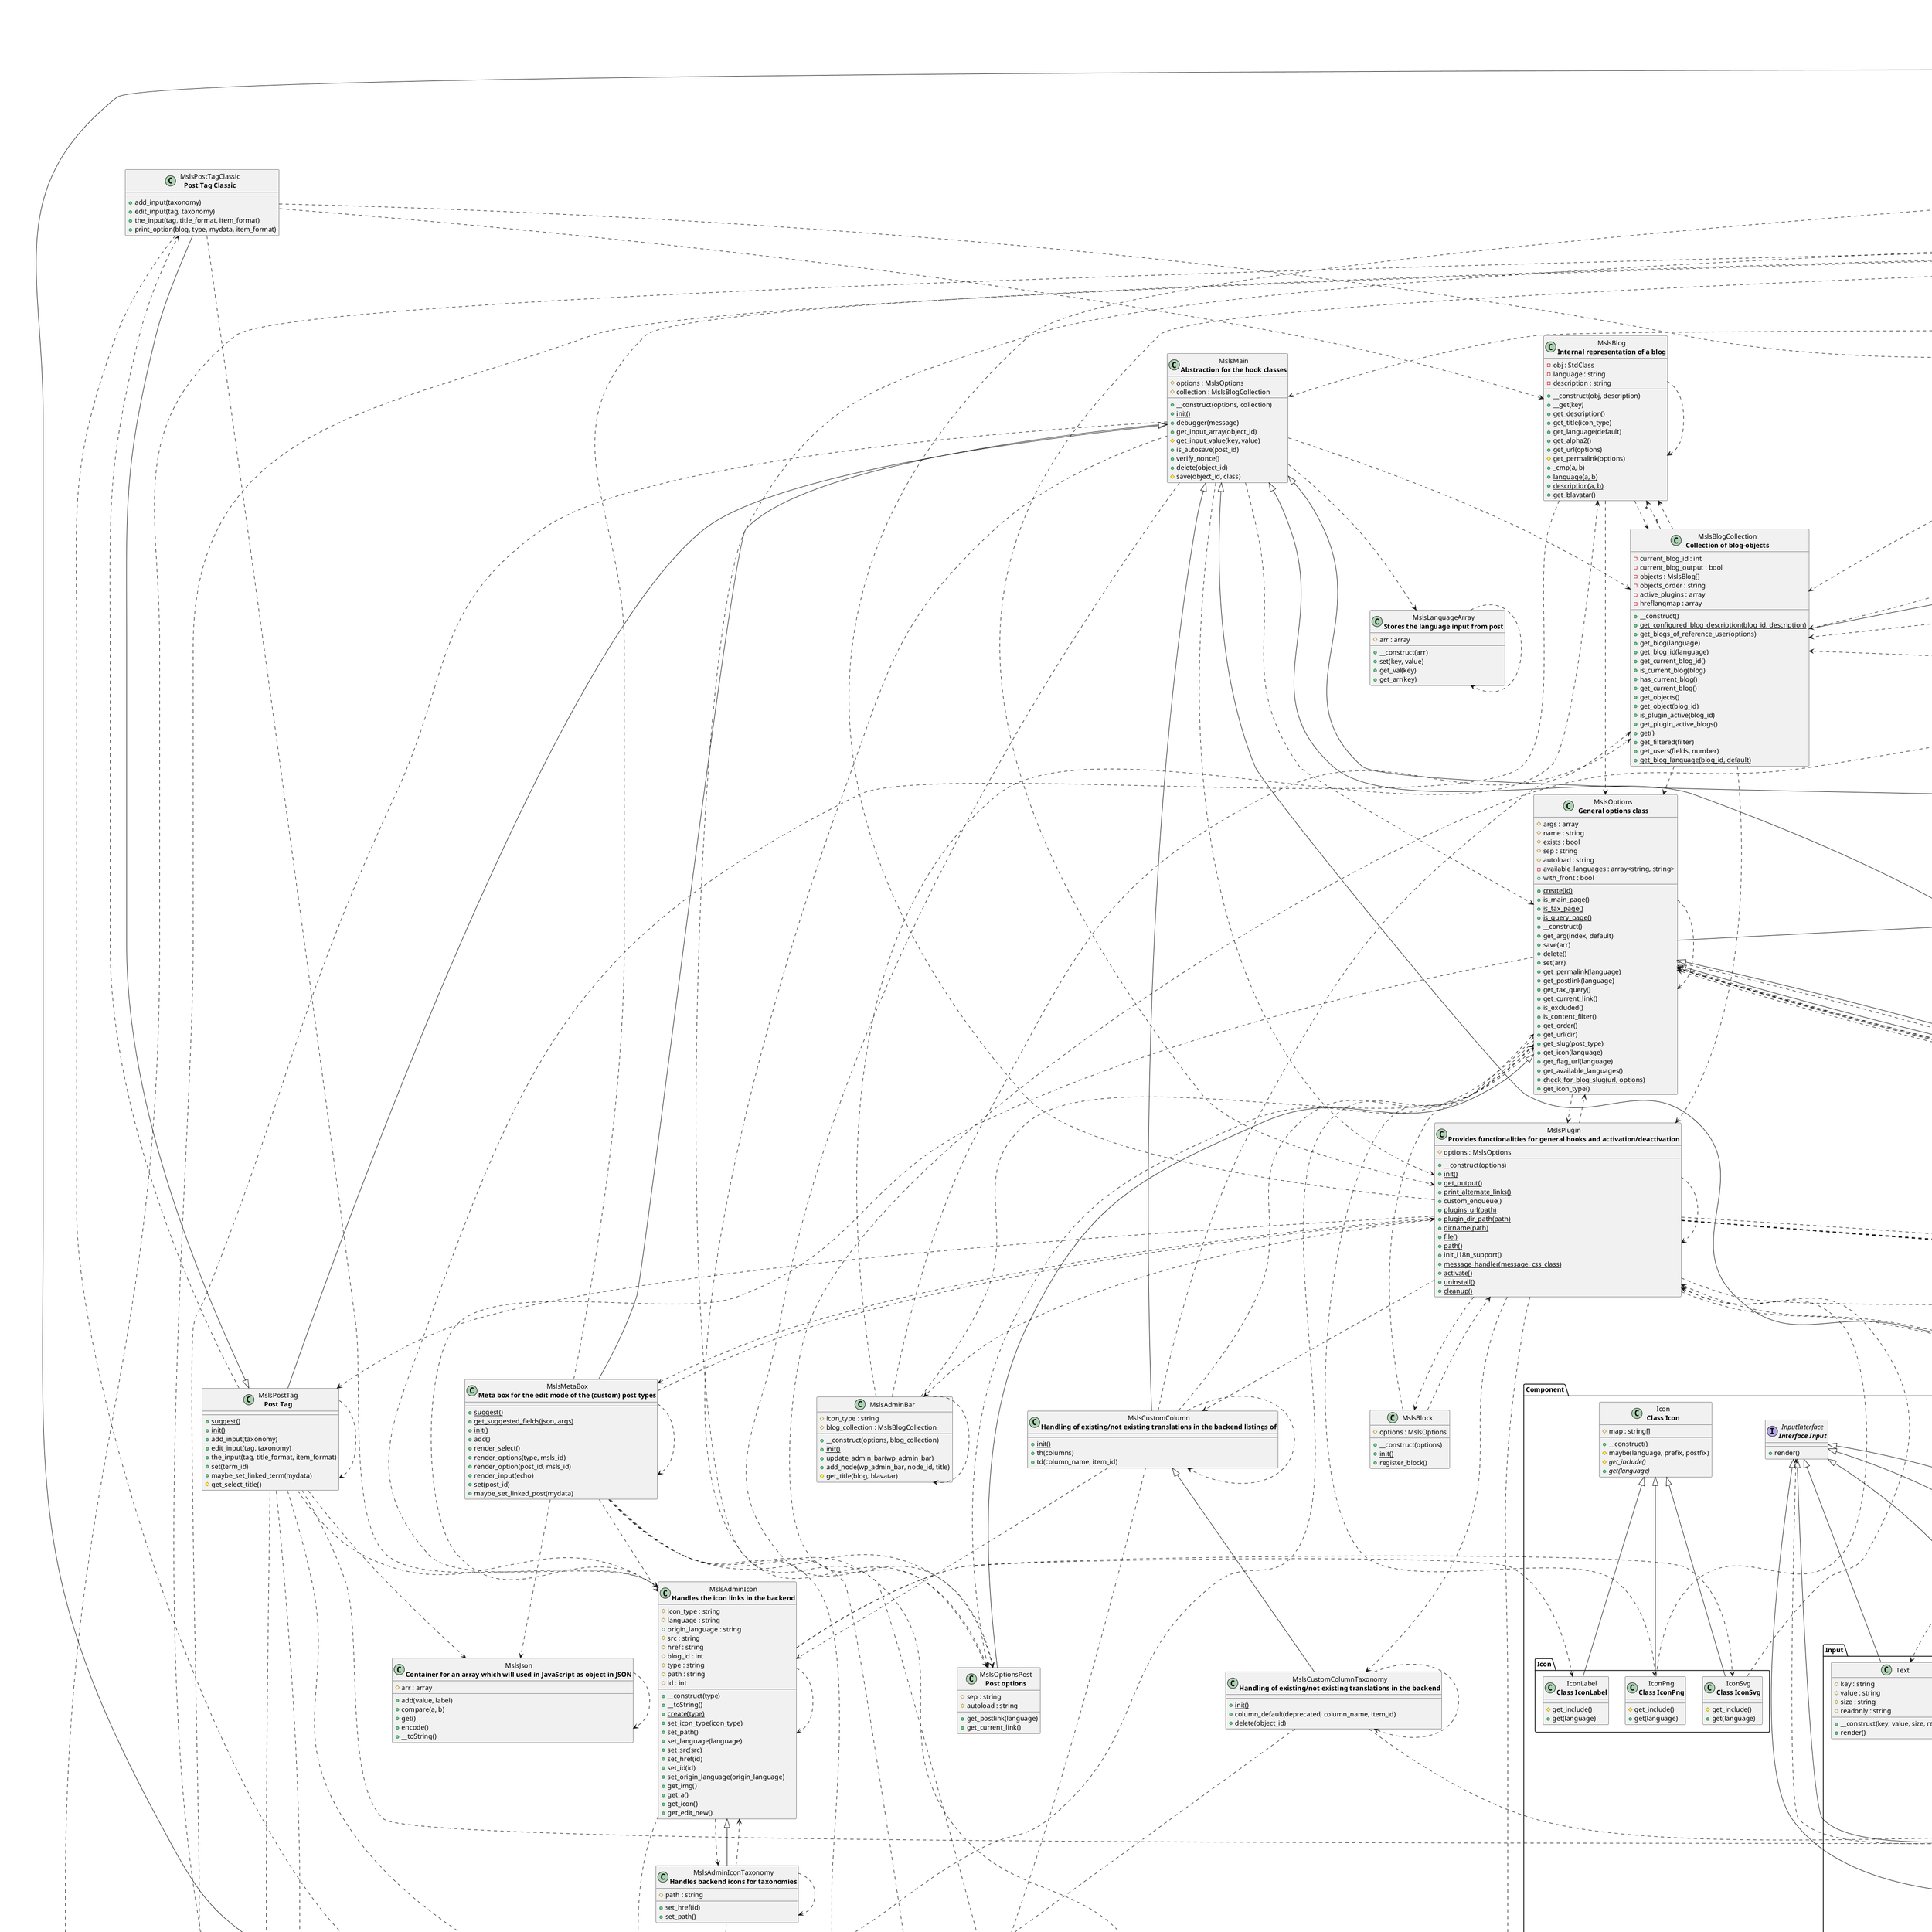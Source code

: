 @startuml class-diagram
  class "MslsCustomColumnTaxonomy\n<b>Handling of existing/not existing translations in the backend</b>" as MslsCustomColumnTaxonomy {
    {static} +init()
    +column_default(deprecated, column_name, item_id)
    +delete(object_id)
  }
  class "MslsCustomFilter\n<b>Adding custom filter to posts/pages table.</b>" as MslsCustomFilter {
    {static} +init()
    +add_filter()
    +execute_filter(query)
  }
  class "MslsBlock" as MslsBlock {
    #options : MslsOptions
    +__construct(options)
    {static} +init()
    +register_block()
  }
  class "MslsOptionsQuery\n<b>MslsOptionsQuery</b>" as MslsOptionsQuery {
    +with_front : bool
    #sql_cache : MslsSqlCacher
    +__construct(sql_cache)
    {static} +get_params()
    {static} +create(id)
    +get_postlink(language)
  }
  class "MslsContentTypes\n<b>Supported content types</b>" as MslsContentTypes {
    #request : string
    #types : array
    {static} +create()
    +is_post_type()
    +is_taxonomy()
    +acl_request()
    {static} {abstract} +get()
    {abstract} +get_request()
  }
  class "MslsOptionsQueryMonth\n<b>MslsOptionsQueryMonth</b>" as MslsOptionsQueryMonth {
    #year : int
    #monthnum : int
    +__construct(sql_cache)
    {static} +get_params()
    +has_value(language)
    +get_current_link()
  }
  class "MslsTaxonomy\n<b>Content types: Taxonomies (Tags, Categories, ...)</b>" as MslsTaxonomy {
    #post_type : string
    +__construct()
    {static} +get()
    +get_request()
    +is_taxonomy()
    +acl_request()
    +get_post_type()
  }
  class "MslsPostTagClassic\n<b>Post Tag Classic</b>" as MslsPostTagClassic {
    +add_input(taxonomy)
    +edit_input(tag, taxonomy)
    +the_input(tag, title_format, item_format)
    +print_option(blog, type, mydata, item_format)
  }
  class "MslsPostType\n<b>Content types: Post types (Pages, Posts, ...)</b>" as MslsPostType {
    +__construct()
    {static} +get()
    +get_request()
    +is_post_type()
  }
  class "MslsPostTag\n<b>Post Tag</b>" as MslsPostTag {
    {static} +suggest()
    {static} +init()
    +add_input(taxonomy)
    +edit_input(tag, taxonomy)
    +the_input(tag, title_format, item_format)
    +set(term_id)
    +maybe_set_linked_term(mydata)
    #get_select_title()
  }
  class "MslsLanguageArray\n<b>Stores the language input from post</b>" as MslsLanguageArray {
    #arr : array
    +__construct(arr)
    +set(key, value)
    +get_val(key)
    +get_arr(key)
  }
  class "MslsOutput\n<b>Output in the frontend</b>" as MslsOutput {
    #tags : array
    +get(display, filter, exists)
    +get_alternate_links()
    +__toString()
    +get_tags()
    +set_tags(arr)
    +is_requirements_not_fulfilled(thing, exists, language)
  }
  class "MslsWidget\n<b>The standard widget of the Multisite Language Switcher</b>" as MslsWidget {
    +id_base : 
    +__construct()
    {static} +init()
    +widget(args, instance)
    +update(new_instance, old_instance)
    +form(instance)
  }
  class "MslsAdmin\n<b>Administration of the options</b>" as MslsAdmin {
    {static} +init()
    +get_menu_slug()
    +get_options_page_link()
    +__call(method, args)
    +has_problems()
    +render()
    +subsubsub()
    +register()
    +language_section()
    +main_section()
    +advanced_section()
    +rewrites_section()
    #add_settings_fields(map, section)
    +blog_language()
    +display()
    +admin_display()
    +reference_user()
    +description()
    +content_priority()
    +render_rewrite(key)
    +validate(arr)
    +set_blog_language(arr)
  }
  class "MslsLinkImageOnly\n<b>Link type: Image only</b>" as MslsLinkImageOnly {
    #format_string : string
    {static} +get_description()
  }
  class "MslsMetaBox\n<b>Meta box for the edit mode of the (custom) post types</b>" as MslsMetaBox {
    {static} +suggest()
    {static} +get_suggested_fields(json, args)
    {static} +init()
    +add()
    +render_select()
    +render_options(type, msls_id)
    +render_option(post_id, msls_id)
    +render_input(echo)
    +set(post_id)
    +maybe_set_linked_post(mydata)
  }
  class "MslsLinkTextImage\n<b>Link type: Text and image</b>" as MslsLinkTextImage {
    #format_string : string
    {static} +get_description()
  }
  class "MslsBlog\n<b>Internal representation of a blog</b>" as MslsBlog {
    -obj : StdClass
    -language : string
    -description : string
    +__construct(obj, description)
    +__get(key)
    +get_description()
    +get_title(icon_type)
    +get_language(default)
    +get_alpha2()
    +get_url(options)
    #get_permalink(options)
    {static} +_cmp(a, b)
    {static} +language(a, b)
    {static} +description(a, b)
    +get_blavatar()
  }
  class "MslsOptionsTaxTermCategory\n<b>MslsOptionsTaxTermCategory</b>" as MslsOptionsTaxTermCategory {
  }
  class "MslsOptionsQueryPostType\n<b>MslsOptionsQueryPostType</b>" as MslsOptionsQueryPostType {
    #post_type : string
    +__construct(sql_cache)
    {static} +get_params()
    +has_value(language)
    +get_current_link()
  }
  class "MslsOptionsPost\n<b>Post options</b>" as MslsOptionsPost {
    #sep : string
    #autoload : string
    +get_postlink(language)
    +get_current_link()
  }
  class "MslsAdminIcon\n<b>Handles the icon links in the backend</b>" as MslsAdminIcon {
    #icon_type : string
    #language : string
    +origin_language : string
    #src : string
    #href : string
    #blog_id : int
    #type : string
    #path : string
    #id : int
    +__construct(type)
    +__toString()
    {static} +create(type)
    +set_icon_type(icon_type)
    +set_path()
    +set_language(language)
    +set_src(src)
    +set_href(id)
    +set_id(id)
    +set_origin_language(origin_language)
    +get_img()
    +get_a()
    +get_icon()
    +get_edit_new()
  }
  class "MslsOptionsTax\n<b>MslsOptionsTax</b>" as MslsOptionsTax {
    #sep : string
    #autoload : string
    {static} +create(id)
    +get_tax_query()
    +get_postlink(language)
    +get_current_link()
    +get_term_link(term_id)
  }
  class "MslsRegistryInstance\n<b>Class MslsRegistryInstance</b>" as MslsRegistryInstance {
    {static} +instance()
  }
  class "MslsOptionsQueryDay\n<b>MslsOptionsQueryDay</b>" as MslsOptionsQueryDay {
    #year : int
    #monthnum : int
    #day : int
    +__construct(sql_cache)
    {static} +get_params()
    +has_value(language)
    +get_current_link()
  }
  class "MslsRegistry\n<b>Registry instead of singletons</b>" as MslsRegistry {
    {static} -arr : string[]
    {static} -instance : MslsRegistry
    -get(key)
    -set(key, instance)
    {static} +instance()
    {static} +get_object(key)
    {static} +set_object(key, instance)
  }
  class "MslsCustomColumn\n<b>Handling of existing/not existing translations in the backend listings of</b>" as MslsCustomColumn {
    {static} +init()
    +th(columns)
    +td(column_name, item_id)
  }
  class "MslsGetSet\n<b>Generic class for overloading properties</b>" as MslsGetSet {
    #arr : array
    +__set(key, value)
    +__get(key)
    +__isset(key)
    +__unset(key)
    +reset()
    +has_value(key)
    +is_empty()
    +get_arr()
  }
  class "MslsShortCode" as MslsShortCode {
    #options : MslsOptions
    +__construct(options)
    {static} +init()
    +render_widget()
  }
  class "MslsSqlCacher\n<b>Wrapper to avoid direct SQL without caching</b>" as MslsSqlCacher {
    #db : wpdb
    #cache_key : string
    #expire : int
    +__construct(db, cache_key, expire)
    {static} +create(caller, params, expire)
    +__get(name)
    +__call(method, args)
  }
  class "MslsOptionsQueryYear\n<b>OptionsQueryYear</b>" as MslsOptionsQueryYear {
    #year : int
    +__construct(sql_cache)
    {static} +get_params()
    +has_value(language)
    +get_current_link()
  }
  class "MslsFields" as MslsFields {
  }
  class "MslsOptionsTaxTerm\n<b>MslsOptionsTaxTerm</b>" as MslsOptionsTaxTerm {
    +with_front : bool
    +check_base(url, options)
    {static} #get_base_defined(tax_query)
    {static} #get_base_option()
  }
  class "MslsPlugin\n<b>Provides functionalities for general hooks and activation/deactivation</b>" as MslsPlugin {
    #options : MslsOptions
    +__construct(options)
    {static} +init()
    {static} +get_output()
    {static} +print_alternate_links()
    +custom_enqueue()
    {static} +plugins_url(path)
    {static} +plugin_dir_path(path)
    {static} +dirname(path)
    {static} +file()
    {static} +path()
    +init_i18n_support()
    {static} +message_handler(message, css_class)
    {static} +activate()
    {static} +uninstall()
    {static} +cleanup()
  }
  class "MslsContentFilter" as MslsContentFilter {
    #options : MslsOptions
    +__construct(options)
    {static} +init()
    +content_filter(content)
    +filter_string(pref, post)
  }
  class "MslsBlogCollection\n<b>Collection of blog-objects</b>" as MslsBlogCollection {
    -current_blog_id : int
    -current_blog_output : bool
    -objects : MslsBlog[]
    -objects_order : string
    -active_plugins : array
    -hreflangmap : array
    +__construct()
    {static} +get_configured_blog_description(blog_id, description)
    +get_blogs_of_reference_user(options)
    +get_blog(language)
    +get_blog_id(language)
    +get_current_blog_id()
    +is_current_blog(blog)
    +has_current_blog()
    +get_current_blog()
    +get_objects()
    +get_object(blog_id)
    +is_plugin_active(blog_id)
    +get_plugin_active_blogs()
    +get()
    +get_filtered(filter)
    +get_users(fields, number)
    {static} +get_blog_language(blog_id, default)
  }
  class "MslsRequest" as MslsRequest {
    {static} +get_config(name)
    {static} +has_var(name, input_type)
    {static} +get_var(name, input_type)
    {static} +get(name, default)
    {static} +isset(keys)
    {static} +get_request(keys, default)
  }
  class "MslsOptions\n<b>General options class</b>" as MslsOptions {
    #args : array
    #name : string
    #exists : bool
    #sep : string
    #autoload : string
    -available_languages : array<string, string>
    +with_front : bool
    {static} +create(id)
    {static} +is_main_page()
    {static} +is_tax_page()
    {static} +is_query_page()
    +__construct()
    +get_arg(index, default)
    +save(arr)
    +delete()
    +set(arr)
    +get_permalink(language)
    +get_postlink(language)
    +get_tax_query()
    +get_current_link()
    +is_excluded()
    +is_content_filter()
    +get_order()
    +get_url(dir)
    +get_slug(post_type)
    +get_icon(language)
    +get_flag_url(language)
    +get_available_languages()
    {static} +check_for_blog_slug(url, options)
    +get_icon_type()
  }
  class "MslsAdminBar" as MslsAdminBar {
    #icon_type : string
    #blog_collection : MslsBlogCollection
    +__construct(options, blog_collection)
    {static} +init()
    +update_admin_bar(wp_admin_bar)
    +add_node(wp_admin_bar, node_id, title)
    #get_title(blog, blavatar)
  }
  class "MslsJson\n<b>Container for an array which will used in JavaScript as object in JSON</b>" as MslsJson {
    #arr : array
    +add(value, label)
    {static} +compare(a, b)
    +get()
    +encode()
    +__toString()
  }
  class "MslsOptionsQueryAuthor\n<b>MslsOptionsQueryAuthor</b>" as MslsOptionsQueryAuthor {
    #author_id : int
    +__construct(sql_cache)
    {static} +get_params()
    +has_value(language)
    +get_current_link()
  }
  class "MslsLink\n<b>Link type: Image and text</b>" as MslsLink {
    #format_string : string
    {static} +get_types()
    {static} +get_description()
    {static} +get_types_description()
    {static} +create(display)
    {static} +callback(x)
    +__toString()
  }
  class "MslsMain\n<b>Abstraction for the hook classes</b>" as MslsMain {
    #options : MslsOptions
    #collection : MslsBlogCollection
    +__construct(options, collection)
    {static} +init()
    +debugger(message)
    +get_input_array(object_id)
    #get_input_value(key, value)
    +is_autosave(post_id)
    +verify_nonce()
    +delete(object_id)
    #save(object_id, class)
  }
  class "MslsLinkTextOnly\n<b>Link type: Text only</b>" as MslsLinkTextOnly {
    #format_string : string
    {static} +get_description()
  }
  class "MslsAdminIconTaxonomy\n<b>Handles backend icons for taxonomies</b>" as MslsAdminIconTaxonomy {
    #path : string
    +set_href(id)
    +set_path()
  }
  package ContentImport as ContentImport {
    class "Relations\n<b>Class Relations</b>" as ContentImport_Relations {
      +to_create : MslsOptions[]
      #local_options : MslsOptions[]
      #import_coordinates : ImportCoordinates
      +__construct(import_coordinates)
      +merge(relations)
      +get_data()
      +create()
      #create_source_to_local()
      #create_local_to_source()
      +should_create(creator, dest_lang, dest_post_id)
    }
    class "ImportCoordinates" as ContentImport_ImportCoordinates {
      +source_blog_id : int
      +source_post_id : int
      +dest_blog_id : int
      +dest_post_id : int
      +source_post : WP_Post
      +source_lang : string
      +dest_lang : string
      +importers : array
      +validate()
      +get_importer_for(importer_type)
      +parse_importers_from_request()
      +set_importer_for(importer_type, slug)
    }
    class "MetaBox" as ContentImport_MetaBox {
      #data : 
      +render()
      #inline_thickbox_url(data)
      +print_modal_html()
      #inline_thickbox_html(echo, data)
    }
    class "Service\n<b>Class Service</b>" as ContentImport_Service {
      +register()
      +hook()
    }
    class "AttachmentPathFinder" as ContentImport_AttachmentPathFinder {
      +filter_srcset(sources, sizeArray, imageSrc, imageMeta, attachmentId)
      #has_import_data(attachment_id)
      +filter_attachment_url(url, attachment_id)
      #get_source_post(attachment_id, msls_imported)
    }
    class "ImportLogger" as ContentImport_ImportLogger {
      #levels_delimiter : 
      #data : 
      #import_coordinates : ImportCoordinates
      +__construct(import_coordinates)
      +merge(logger)
      +get_data()
      +save()
      +log_error(where, what)
      #log(where, what, root)
      #build_nested_array(path, what)
      #build_path(where)
      +get_levels_delimiter()
      +set_levels_delimiter(levels_delimiter)
      +log_success(where, what)
      +log_information(key, message)
      +get_error(where)
      #get_nested_value(where)
      +get_success(where)
      +get_information(key)
    }
    class "ContentImporter\n<b>Class ContentImporter</b>" as ContentImport_ContentImporter {
      #main : MslsMain
      #logger : ImportLogger
      #relations : Relations
      #handle : bool
      #has_created_post : int
      +__construct(main)
      +get_logger()
      +set_logger(logger)
      +get_relations()
      +set_relations(relations)
      +handle_import(data)
      #pre_flight_check(data)
      +parse_sources()
      #get_the_blog_post_ID(blog_id)
      #insert_blog_post(blog_id, data)
      +handle(handle)
      +import_content(import_coordinates, post_fields)
      #update_inserted_blog_post_data(blog_id, post_id, data)
      #redirect_to_blog_post(dest_blog_id, post_id)
      +filter_empty(empty)
    }
    package LogWriters as ContentImport.LogWriters {
      interface "LogWriter" as ContentImport_LogWriters_LogWriter {
        +write(data)
      }
      class "AdminNoticeLogger" as ContentImport_LogWriters_AdminNoticeLogger {
        #transient : 
        #import_coordinates : ImportCoordinates
        +write(data)
        #get_section_html(section_title, entries, escape_entries)
        +show_last_log(echo)
        +set_import_coordinates(import_coordinates)
        +get_transient()
      }
    }
    package Importers as ContentImport.Importers {
      interface "Importer" as ContentImport_Importers_Importer {
        +import(data)
        +set_import_coordinates(import_coordinates)
        +get_logger()
        +get_relations()
        {static} +info()
      }
      class "BaseImporter" as ContentImport_Importers_BaseImporter {
        +import_coordinates : ImportCoordinates
        +logger : ImportLogger
        +relations : Relations
        +__construct(import_coordinates, logger, relations)
        +import(data)
        +set_import_coordinates(import_coordinates)
        +get_logger()
        +get_relations()
        {static} +info()
      }
      class "PostFieldsImporters" as ContentImport_Importers_PostFieldsImporters {
        #importers_map : 
        +details()
      }
      class "Map" as ContentImport_Importers_Map {
        +make(import_coordinates)
        +factories()
      }
      class "TermsImporters" as ContentImport_Importers_TermsImporters {
        #importers_map : 
        +details()
      }
      class "WithRequestPostAttributes\n<b>Trait WithRequestPostAttributes</b>" as ContentImport_Importers_WithRequestPostAttributes {
        #read_post_type_from_request(default)
      }
      class "PostThumbnailImporters" as ContentImport_Importers_PostThumbnailImporters {
        #importers_map : 
        +details()
      }
      class "PostMetaImporters" as ContentImport_Importers_PostMetaImporters {
        #importers_map : 
        +details()
      }
      class "ImportersBaseFactory" as ContentImport_Importers_ImportersBaseFactory {
        #importers_map : array
        +make(import_coordinates)
        +details()
        +selected()
        #importers_info()
      }
      class "AttachmentsImporters" as ContentImport_Importers_AttachmentsImporters {
        #importers_map : 
        +details()
      }
      interface "ImportersFactory" as ContentImport_Importers_ImportersFactory {
        +make(import_coordinates)
        +details()
        +selected()
      }
      package PostMeta as ContentImport.Importers.PostMeta {
        class "Duplicating" as ContentImport_Importers_PostMeta_Duplicating {
          {static} +info()
          +import(data)
          +filter_post_meta(meta)
        }
      }
      package PostThumbnail as ContentImport.Importers.PostThumbnail {
        class "Linking\n<b>Class Linking</b>" as ContentImport_Importers_PostThumbnail_Linking {
          {static} +info()
          +import(data)
          #get_attachment_meta(source_post_thumbnail_id)
        }
      }
      package Terms as ContentImport.Importers.Terms {
        class "ShallowDuplicating\n<b>Class ShallowDuplicating</b>" as ContentImport_Importers_Terms_ShallowDuplicating {
          #reset_taxonomies : array
          {static} +info()
          +import(data)
          #create_local_term(term, msls_term, dest_lang)
          #filter_term_meta(meta, term)
          #update_object_terms(object_id, dest_term_id, taxonomy)
        }
      }
      package PostFields as ContentImport.Importers.PostFields {
        class "Duplicating\n<b>Class Duplicating</b>" as ContentImport_Importers_PostFields_Duplicating {
          {static} +info()
          +import(data)
          +filter_fields()
        }
      }
      package Attachments as ContentImport.Importers.Attachments {
        class "Linking\n<b>Class Linking</b>" as ContentImport_Importers_Attachments_Linking {
          {static} +info()
          +import(data)
        }
      }
    }
  }
  package Component as Component {
    class "Icon\n<b>Class Icon</b>" as Component_Icon {
      #map : string[]
      +__construct()
      #maybe(language, prefix, postfix)
      {abstract} #get_include()
      {abstract} +get(language)
    }
    interface "InputInterface\n<b>Interface Input</b>" as Component_InputInterface {
      +render()
    }
    package Input as Component.Input {
      class "Group\n<b>Class Options</b>" as Component_Input_Group {
        #arr : string[]
        #glue : string
        +__construct(glue)
        +add(input)
        +render()
      }
      class "Label\n<b>Class Label</b>" as Component_Input_Label {
        #key : string
        #text : string
        +__construct(key, text)
        +render()
      }
      class "Option\n<b>Class Option</b>" as Component_Input_Option {
        #key : string
        #value : string
        #selected : string
        +__construct(key, value, selected)
        +render()
      }
      class "Select" as Component_Input_Select {
        #key : string
        #options : Group
        +__construct(key, arr, selected)
        +render()
      }
      class "Checkbox\n<b>Class Checkbox</b>" as Component_Input_Checkbox {
        #key : string
        #selected : string
        +__construct(key, value)
        +render()
      }
      class "Text" as Component_Input_Text {
        #key : string
        #value : string
        #size : string
        #readonly : string
        +__construct(key, value, size, readonly)
        +render()
      }
    }
    package Icon as Component.Icon {
      class "IconPng\n<b>Class IconPng</b>" as Component_Icon_IconPng {
        #get_include()
        +get(language)
      }
      class "IconSvg\n<b>Class IconSvg</b>" as Component_Icon_IconSvg {
        #get_include()
        +get(language)
      }
      class "IconLabel\n<b>Class IconLabel</b>" as Component_Icon_IconLabel {
        #get_include()
        +get(language)
      }
    }
  }
  package Map as Map {
    class "HrefLang\n<b>Class HrefLang</b>" as Map_HrefLang {
      #map : array
      +__construct(blogs)
      #get_hreflang(language)
      +get(language)
    }
  }
  package Query as Query {
    class "YearPostsCounterQuery" as Query_YearPostsCounterQuery {
      +__invoke(year)
    }
    class "CleanupOptionsQuery\n<b>Cleans up options</b>" as Query_CleanupOptionsQuery {
      +__invoke()
    }
    class "AuthorPostsCounterQuery\n<b>Gets the number of published posts by an author</b>" as Query_AuthorPostsCounterQuery {
      +__invoke(author_id)
    }
    class "TranslatedPostIdQuery\n<b>Gets the posts_ids of posts that have been translated to a specific language</b>" as Query_TranslatedPostIdQuery {
      +__invoke(language)
    }
    class "MonthPostsCounterQuery\n<b>Gets the number of published posts by a month</b>" as Query_MonthPostsCounterQuery {
      +__invoke(year, monthnum)
    }
    class "BlogsInNetworkQuery\n<b>Gets the blog_ids of blogs in the network</b>" as Query_BlogsInNetworkQuery {
      +__invoke()
    }
    class "DatePostsCounterQuery\n<b>Gets the number of published posts by a date</b>" as Query_DatePostsCounterQuery {
      +__invoke(year, monthnum, day)
    }
    class "AbstractQuery\n<b>AbstractQuery</b>" as Query_AbstractQuery {
      #sql_cache : MslsSqlCacher
      +__construct(sql_cache)
    }
  }
  Component_Icon <|-- Component_Icon_IconLabel
  Component_Icon <|-- Component_Icon_IconPng
  Component_Icon <|-- Component_Icon_IconSvg
  Component_Icon_IconPng ..> MslsPlugin
  Component_Icon_IconSvg ..> MslsPlugin
  Component_InputInterface <|-- Component_Input_Checkbox
  Component_InputInterface <|-- Component_Input_Group
  Component_InputInterface <|-- Component_Input_Label
  Component_InputInterface <|-- Component_Input_Option
  Component_InputInterface <|-- Component_Input_Select
  Component_InputInterface <|-- Component_Input_Text
  Component_Input_Group ..> Component_InputInterface
  Component_Input_Select ..> Component_Input_Group
  Component_Input_Select ..> Component_Input_Option
  ContentImport_ContentImporter ..> ContentImport_ImportCoordinates
  ContentImport_ContentImporter ..> ContentImport_ImportLogger
  ContentImport_ContentImporter ..> ContentImport_Importers_Map
  ContentImport_ContentImporter ..> ContentImport_Relations
  ContentImport_ContentImporter ..> MslsBlogCollection
  ContentImport_ContentImporter ..> MslsMain
  ContentImport_ContentImporter ..> MslsOptionsPost
  ContentImport_ImportCoordinates ..> MslsBlogCollection
  ContentImport_ImportLogger ..> ContentImport_ImportCoordinates
  ContentImport_ImportLogger ..> ContentImport_ImportLogger
  ContentImport_ImportLogger ..> ContentImport_LogWriters_AdminNoticeLogger
  ContentImport_ImportLogger ..> ContentImport_LogWriters_LogWriter
  ContentImport_Importers_BaseImporter ..> ContentImport_ImportCoordinates
  ContentImport_Importers_BaseImporter ..> ContentImport_ImportLogger
  ContentImport_Importers_BaseImporter ..> ContentImport_Relations
  ContentImport_Importers_BaseImporter <|-- ContentImport_Importers_Attachments_Linking
  ContentImport_Importers_BaseImporter <|-- ContentImport_Importers_PostFields_Duplicating
  ContentImport_Importers_BaseImporter <|-- ContentImport_Importers_PostMeta_Duplicating
  ContentImport_Importers_BaseImporter <|-- ContentImport_Importers_PostThumbnail_Linking
  ContentImport_Importers_BaseImporter <|-- ContentImport_Importers_Terms_ShallowDuplicating
  ContentImport_Importers_Importer ..> ContentImport_ImportCoordinates
  ContentImport_Importers_Importer ..> ContentImport_ImportLogger
  ContentImport_Importers_Importer ..> ContentImport_Relations
  ContentImport_Importers_Importer <|-- ContentImport_Importers_BaseImporter
  ContentImport_Importers_ImportersBaseFactory ..> ContentImport_ImportCoordinates
  ContentImport_Importers_ImportersBaseFactory ..> ContentImport_Importers_BaseImporter
  ContentImport_Importers_ImportersBaseFactory ..> ContentImport_Importers_Importer
  ContentImport_Importers_ImportersBaseFactory <|-- ContentImport_Importers_AttachmentsImporters
  ContentImport_Importers_ImportersBaseFactory <|-- ContentImport_Importers_PostFieldsImporters
  ContentImport_Importers_ImportersBaseFactory <|-- ContentImport_Importers_PostMetaImporters
  ContentImport_Importers_ImportersBaseFactory <|-- ContentImport_Importers_PostThumbnailImporters
  ContentImport_Importers_ImportersBaseFactory <|-- ContentImport_Importers_TermsImporters
  ContentImport_Importers_ImportersFactory ..> ContentImport_ImportCoordinates
  ContentImport_Importers_ImportersFactory ..> ContentImport_Importers_Importer
  ContentImport_Importers_ImportersFactory <|-- ContentImport_Importers_ImportersBaseFactory
  ContentImport_Importers_Map ..> ContentImport_ImportCoordinates
  ContentImport_Importers_Map ..> ContentImport_Importers_AttachmentsImporters
  ContentImport_Importers_Map ..> ContentImport_Importers_PostFieldsImporters
  ContentImport_Importers_Map ..> ContentImport_Importers_PostMetaImporters
  ContentImport_Importers_Map ..> ContentImport_Importers_PostThumbnailImporters
  ContentImport_Importers_Map ..> ContentImport_Importers_TermsImporters
  ContentImport_Importers_PostThumbnail_Linking ..> ContentImport_AttachmentPathFinder
  ContentImport_Importers_Terms_ShallowDuplicating ..> MslsOptionsTax
  ContentImport_Importers_Terms_ShallowDuplicating ..> MslsOptionsTaxTerm
  ContentImport_LogWriters_AdminNoticeLogger ..> ContentImport_ImportCoordinates
  ContentImport_LogWriters_LogWriter <|-- ContentImport_LogWriters_AdminNoticeLogger
  ContentImport_MetaBox ..> ContentImport_Importers_Map
  ContentImport_MetaBox ..> MslsBlogCollection
  ContentImport_MetaBox ..> MslsFields
  ContentImport_MetaBox ..> MslsOptionsPost
  ContentImport_MetaBox ..> MslsPlugin
  ContentImport_MetaBox ..> MslsRequest
  ContentImport_Relations "1" ..> "*" MslsOptions
  ContentImport_Relations ..> ContentImport_ImportCoordinates
  ContentImport_Relations ..> ContentImport_Relations
  ContentImport_Relations ..> MslsOptions
  ContentImport_Service ..> ContentImport_AttachmentPathFinder
  ContentImport_Service ..> ContentImport_ContentImporter
  ContentImport_Service ..> ContentImport_LogWriters_AdminNoticeLogger
  Map_HrefLang ..> MslsBlogCollection
  MslsAdmin ..> Component_Input_Checkbox
  MslsAdmin ..> Component_Input_Group
  MslsAdmin ..> Component_Input_Label
  MslsAdmin ..> Component_Input_Select
  MslsAdmin ..> Component_Input_Text
  MslsAdmin ..> MslsAdmin
  MslsAdmin ..> MslsLink
  MslsAdmin ..> MslsPlugin
  MslsAdmin ..> MslsRegistry
  MslsAdminBar ..> MslsAdminBar
  MslsAdminBar ..> MslsBlog
  MslsAdminBar ..> MslsBlogCollection
  MslsAdminBar ..> MslsOptions
  MslsAdminIcon ..> Component_Icon_IconLabel
  MslsAdminIcon ..> Component_Icon_IconSvg
  MslsAdminIcon ..> MslsAdminIcon
  MslsAdminIcon ..> MslsAdminIconTaxonomy
  MslsAdminIcon ..> MslsContentTypes
  MslsAdminIcon <|-- MslsAdminIconTaxonomy
  MslsAdminIconTaxonomy ..> MslsAdminIcon
  MslsAdminIconTaxonomy ..> MslsAdminIconTaxonomy
  MslsAdminIconTaxonomy ..> MslsTaxonomy
  MslsBlock ..> MslsOptions
  MslsBlock ..> MslsPlugin
  MslsBlog ..> MslsAdminIcon
  MslsBlog ..> MslsBlog
  MslsBlog ..> MslsBlogCollection
  MslsBlog ..> MslsOptions
  MslsBlogCollection "1" ..> "*" MslsBlog
  MslsBlogCollection ..> MslsBlog
  MslsBlogCollection ..> MslsOptions
  MslsBlogCollection ..> MslsPlugin
  MslsContentFilter ..> MslsOptions
  MslsContentFilter ..> MslsOutput
  MslsContentTypes ..> MslsContentTypes
  MslsContentTypes ..> MslsPostType
  MslsContentTypes ..> MslsRequest
  MslsContentTypes ..> MslsTaxonomy
  MslsContentTypes <|-- MslsPostType
  MslsContentTypes <|-- MslsTaxonomy
  MslsCustomColumn ..> MslsAdminIcon
  MslsCustomColumn ..> MslsBlogCollection
  MslsCustomColumn ..> MslsCustomColumn
  MslsCustomColumn ..> MslsOptions
  MslsCustomColumn ..> MslsPostType
  MslsCustomColumn <|-- MslsCustomColumnTaxonomy
  MslsCustomColumnTaxonomy ..> MslsCustomColumnTaxonomy
  MslsCustomColumnTaxonomy ..> MslsOptionsTax
  MslsCustomColumnTaxonomy ..> MslsTaxonomy
  MslsCustomFilter ..> Component_Input_Select
  MslsCustomFilter ..> MslsCustomFilter
  MslsCustomFilter ..> MslsFields
  MslsCustomFilter ..> MslsPostType
  MslsCustomFilter ..> MslsRequest
  MslsCustomFilter ..> MslsSqlCacher
  MslsCustomFilter ..> Query_TranslatedPostIdQuery
  MslsGetSet ..> MslsGetSet
  MslsGetSet <|-- MslsLink
  MslsGetSet <|-- MslsOptions
  MslsJson ..> MslsJson
  MslsLanguageArray ..> MslsLanguageArray
  MslsLink ..> MslsLink
  MslsLink ..> MslsLinkImageOnly
  MslsLink ..> MslsLinkTextImage
  MslsLink ..> MslsLinkTextOnly
  MslsLink <|-- MslsLinkImageOnly
  MslsLink <|-- MslsLinkTextImage
  MslsLink <|-- MslsLinkTextOnly
  MslsMain ..> MslsBlogCollection
  MslsMain ..> MslsFields
  MslsMain ..> MslsLanguageArray
  MslsMain ..> MslsOptions
  MslsMain ..> MslsOptionsPost
  MslsMain ..> MslsPlugin
  MslsMain ..> MslsRequest
  MslsMain <|-- MslsAdmin
  MslsMain <|-- MslsCustomColumn
  MslsMain <|-- MslsCustomFilter
  MslsMain <|-- MslsMetaBox
  MslsMain <|-- MslsOutput
  MslsMain <|-- MslsPostTag
  MslsMetaBox ..> ContentImport_MetaBox
  MslsMetaBox ..> MslsAdminIcon
  MslsMetaBox ..> MslsFields
  MslsMetaBox ..> MslsJson
  MslsMetaBox ..> MslsMetaBox
  MslsMetaBox ..> MslsOptionsPost
  MslsMetaBox ..> MslsPlugin
  MslsMetaBox ..> MslsPostType
  MslsMetaBox ..> MslsRequest
  MslsOptions ..> Component_Icon_IconPng
  MslsOptions ..> MslsAdminIcon
  MslsOptions ..> MslsContentTypes
  MslsOptions ..> MslsOptions
  MslsOptions ..> MslsOptionsPost
  MslsOptions ..> MslsOptionsQuery
  MslsOptions ..> MslsOptionsTax
  MslsOptions ..> MslsPlugin
  MslsOptions <|-- MslsOptionsPost
  MslsOptions <|-- MslsOptionsQuery
  MslsOptions <|-- MslsOptionsTax
  MslsOptionsQuery ..> MslsOptionsQuery
  MslsOptionsQuery ..> MslsOptionsQueryAuthor
  MslsOptionsQuery ..> MslsOptionsQueryDay
  MslsOptionsQuery ..> MslsOptionsQueryMonth
  MslsOptionsQuery ..> MslsOptionsQueryPostType
  MslsOptionsQuery ..> MslsOptionsQueryYear
  MslsOptionsQuery ..> MslsSqlCacher
  MslsOptionsQuery <|-- MslsOptionsQueryAuthor
  MslsOptionsQuery <|-- MslsOptionsQueryDay
  MslsOptionsQuery <|-- MslsOptionsQueryMonth
  MslsOptionsQuery <|-- MslsOptionsQueryPostType
  MslsOptionsQuery <|-- MslsOptionsQueryYear
  MslsOptionsQueryAuthor ..> MslsSqlCacher
  MslsOptionsQueryAuthor ..> Query_AuthorPostsCounterQuery
  MslsOptionsQueryDay ..> MslsSqlCacher
  MslsOptionsQueryDay ..> Query_DatePostsCounterQuery
  MslsOptionsQueryMonth ..> MslsSqlCacher
  MslsOptionsQueryMonth ..> Query_MonthPostsCounterQuery
  MslsOptionsQueryPostType ..> MslsSqlCacher
  MslsOptionsQueryYear ..> MslsSqlCacher
  MslsOptionsQueryYear ..> Query_YearPostsCounterQuery
  MslsOptionsTax ..> MslsContentTypes
  MslsOptionsTax ..> MslsOptionsTax
  MslsOptionsTax ..> MslsOptionsTaxTerm
  MslsOptionsTax ..> MslsOptionsTaxTermCategory
  MslsOptionsTax <|-- MslsOptionsTaxTerm
  MslsOptionsTaxTerm <|-- MslsOptionsTaxTermCategory
  MslsOutput ..> Map_HrefLang
  MslsOutput ..> MslsLink
  MslsOutput ..> MslsOptions
  MslsOutput ..> MslsOutput
  MslsPlugin ..> ContentImport_Service
  MslsPlugin ..> MslsAdmin
  MslsPlugin ..> MslsAdminBar
  MslsPlugin ..> MslsBlock
  MslsPlugin ..> MslsContentFilter
  MslsPlugin ..> MslsCustomColumn
  MslsPlugin ..> MslsCustomColumnTaxonomy
  MslsPlugin ..> MslsCustomFilter
  MslsPlugin ..> MslsFields
  MslsPlugin ..> MslsMetaBox
  MslsPlugin ..> MslsOptions
  MslsPlugin ..> MslsOutput
  MslsPlugin ..> MslsPlugin
  MslsPlugin ..> MslsPostTag
  MslsPlugin ..> MslsRequest
  MslsPlugin ..> MslsShortCode
  MslsPlugin ..> MslsSqlCacher
  MslsPlugin ..> MslsWidget
  MslsPlugin ..> Query_BlogsInNetworkQuery
  MslsPlugin ..> Query_CleanupOptionsQuery
  MslsPostTag ..> MslsAdminIcon
  MslsPostTag ..> MslsContentTypes
  MslsPostTag ..> MslsFields
  MslsPostTag ..> MslsJson
  MslsPostTag ..> MslsOptionsTax
  MslsPostTag ..> MslsPostTag
  MslsPostTag ..> MslsPostTagClassic
  MslsPostTag ..> MslsRequest
  MslsPostTag <|-- MslsPostTagClassic
  MslsPostTagClassic ..> MslsAdminIcon
  MslsPostTagClassic ..> MslsBlog
  MslsPostTagClassic ..> MslsContentTypes
  MslsPostTagClassic ..> MslsOptionsTax
  MslsPostType ..> MslsRequest
  MslsRegistry ..> MslsRegistry
  MslsRegistryInstance ..> MslsRegistry
  MslsRegistryInstance <|-- ContentImport_AttachmentPathFinder
  MslsRegistryInstance <|-- ContentImport_ContentImporter
  MslsRegistryInstance <|-- ContentImport_Importers_ImportersBaseFactory
  MslsRegistryInstance <|-- ContentImport_Importers_Map
  MslsRegistryInstance <|-- ContentImport_LogWriters_AdminNoticeLogger
  MslsRegistryInstance <|-- ContentImport_MetaBox
  MslsRegistryInstance <|-- ContentImport_Service
  MslsRegistryInstance <|-- MslsBlogCollection
  MslsRegistryInstance <|-- MslsContentTypes
  MslsRegistryInstance <|-- MslsGetSet
  MslsRequest ..> MslsFields
  MslsShortCode ..> MslsOptions
  MslsShortCode ..> MslsWidget
  MslsTaxonomy ..> MslsRequest
  MslsWidget ..> MslsOutput
  Query_AbstractQuery ..> MslsSqlCacher
  Query_AbstractQuery <|-- Query_AuthorPostsCounterQuery
  Query_AbstractQuery <|-- Query_BlogsInNetworkQuery
  Query_AbstractQuery <|-- Query_CleanupOptionsQuery
  Query_AbstractQuery <|-- Query_DatePostsCounterQuery
  Query_AbstractQuery <|-- Query_MonthPostsCounterQuery
  Query_AbstractQuery <|-- Query_TranslatedPostIdQuery
  Query_AbstractQuery <|-- Query_YearPostsCounterQuery
@enduml
